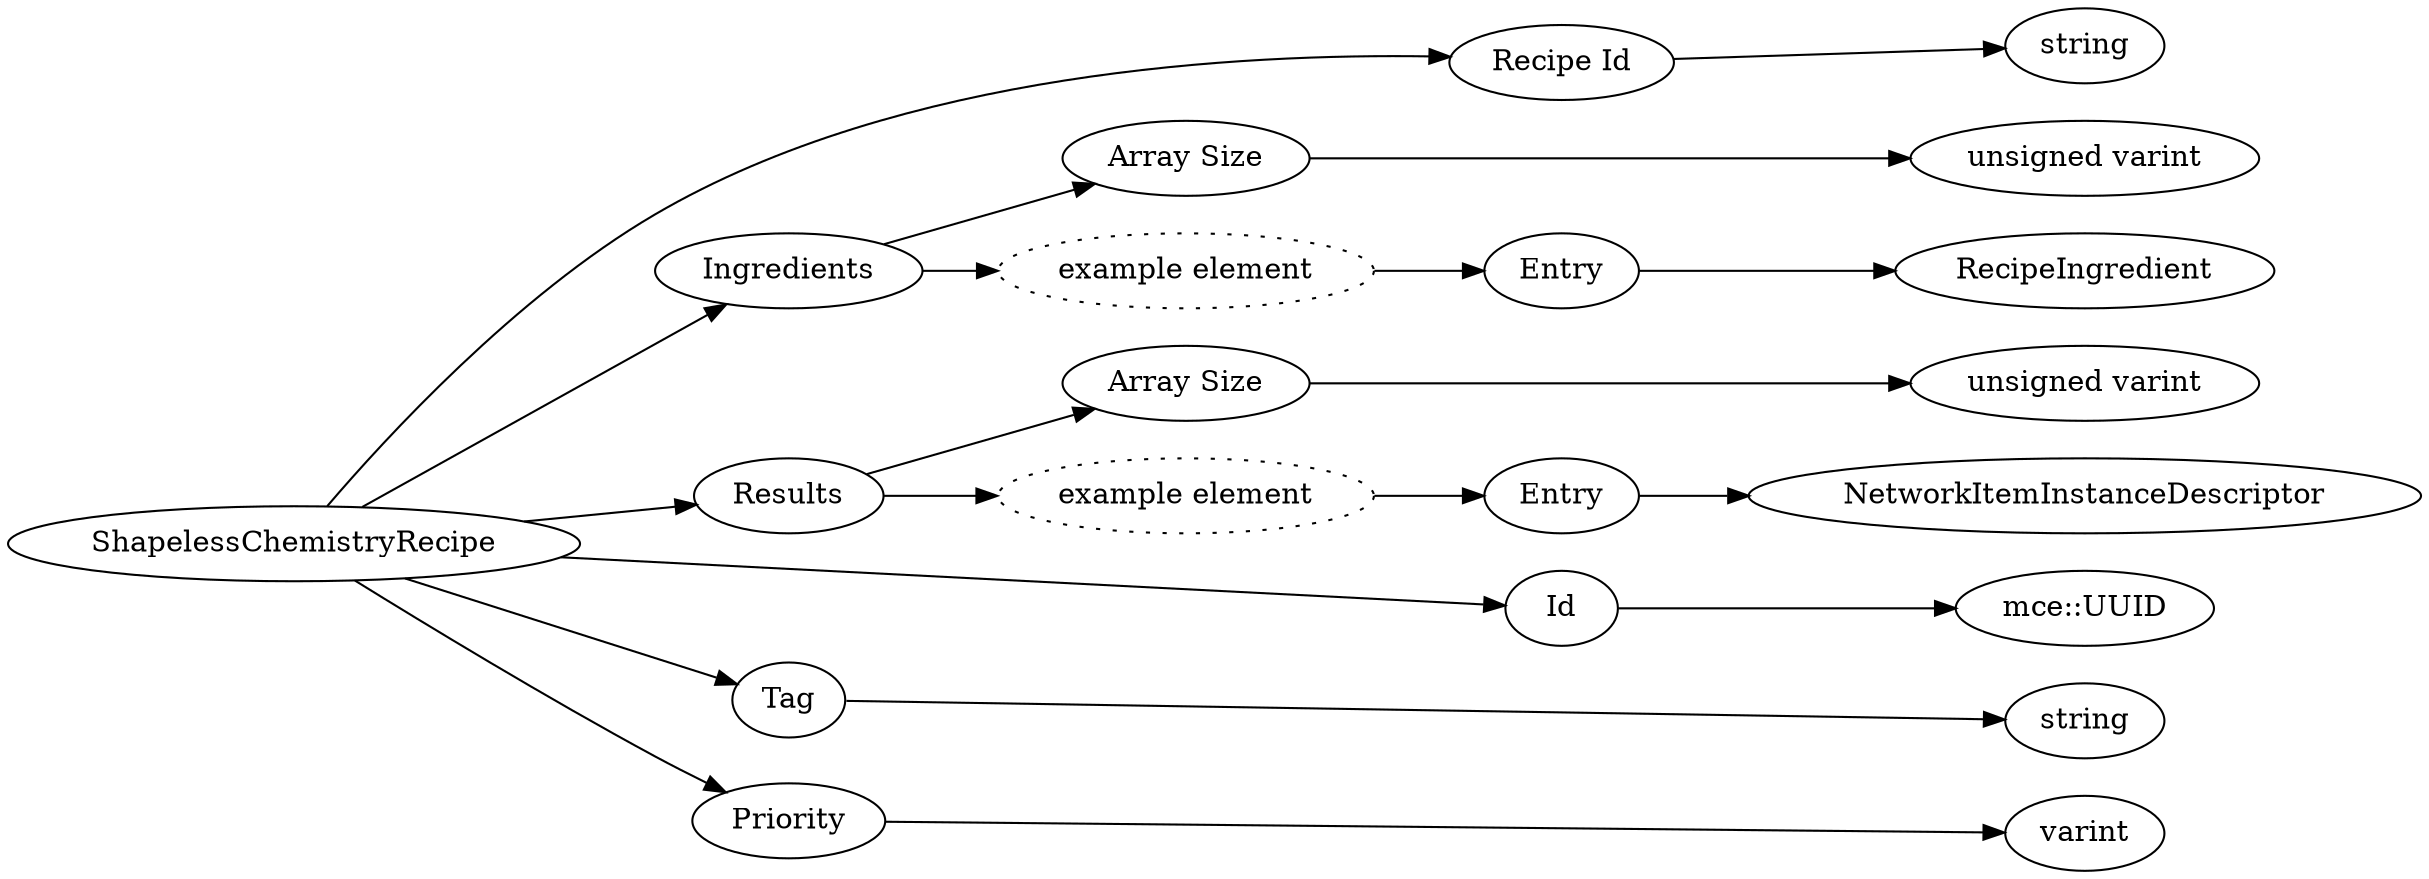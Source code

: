 digraph "ShapelessChemistryRecipe" {
rankdir = LR
6
6 -> 7
7 -> 8
6 -> 9
9 -> 10
10 -> 11
9 -> 12
12 -> 13
13 -> 14
6 -> 15
15 -> 16
16 -> 17
15 -> 18
18 -> 19
19 -> 20
6 -> 21
21 -> 22
6 -> 23
23 -> 24
6 -> 25
25 -> 26

6 [label="ShapelessChemistryRecipe",comment="name: \"ShapelessChemistryRecipe\", typeName: \"\", id: 6, branchId: 0, recurseId: -1, attributes: 0, notes: \"\""];
7 [label="Recipe Id",comment="name: \"Recipe Id\", typeName: \"\", id: 7, branchId: 0, recurseId: -1, attributes: 0, notes: \"\""];
8 [label="string",comment="name: \"string\", typeName: \"\", id: 8, branchId: 0, recurseId: -1, attributes: 512, notes: \"\""];
9 [label="Ingredients",comment="name: \"Ingredients\", typeName: \"\", id: 9, branchId: 0, recurseId: -1, attributes: 8, notes: \"\""];
10 [label="Array Size",comment="name: \"Array Size\", typeName: \"\", id: 10, branchId: 0, recurseId: -1, attributes: 0, notes: \"\""];
11 [label="unsigned varint",comment="name: \"unsigned varint\", typeName: \"\", id: 11, branchId: 0, recurseId: -1, attributes: 512, notes: \"\""];
12 [label="example element",style=dotted,comment="name: \"example element\", typeName: \"\", id: 12, branchId: 0, recurseId: -1, attributes: 16, notes: \"\""];
13 [label="Entry",comment="name: \"Entry\", typeName: \"RecipeIngredient\", id: 13, branchId: 0, recurseId: -1, attributes: 256, notes: \"\""];
14 [label="RecipeIngredient",comment="name: \"RecipeIngredient\", typeName: \"\", id: 14, branchId: 0, recurseId: -1, attributes: 512, notes: \"\""];
15 [label="Results",comment="name: \"Results\", typeName: \"\", id: 15, branchId: 0, recurseId: -1, attributes: 8, notes: \"\""];
16 [label="Array Size",comment="name: \"Array Size\", typeName: \"\", id: 16, branchId: 0, recurseId: -1, attributes: 0, notes: \"\""];
17 [label="unsigned varint",comment="name: \"unsigned varint\", typeName: \"\", id: 17, branchId: 0, recurseId: -1, attributes: 512, notes: \"\""];
18 [label="example element",style=dotted,comment="name: \"example element\", typeName: \"\", id: 18, branchId: 0, recurseId: -1, attributes: 16, notes: \"\""];
19 [label="Entry",comment="name: \"Entry\", typeName: \"NetworkItemInstanceDescriptor\", id: 19, branchId: 0, recurseId: -1, attributes: 256, notes: \"\""];
20 [label="NetworkItemInstanceDescriptor",comment="name: \"NetworkItemInstanceDescriptor\", typeName: \"\", id: 20, branchId: 0, recurseId: -1, attributes: 512, notes: \"\""];
21 [label="Id",comment="name: \"Id\", typeName: \"mce::UUID\", id: 21, branchId: 0, recurseId: -1, attributes: 256, notes: \"\""];
22 [label="mce::UUID",comment="name: \"mce::UUID\", typeName: \"\", id: 22, branchId: 0, recurseId: -1, attributes: 512, notes: \"\""];
23 [label="Tag",comment="name: \"Tag\", typeName: \"\", id: 23, branchId: 0, recurseId: -1, attributes: 0, notes: \"As string\""];
24 [label="string",comment="name: \"string\", typeName: \"\", id: 24, branchId: 0, recurseId: -1, attributes: 512, notes: \"\""];
25 [label="Priority",comment="name: \"Priority\", typeName: \"\", id: 25, branchId: 0, recurseId: -1, attributes: 0, notes: \"\""];
26 [label="varint",comment="name: \"varint\", typeName: \"\", id: 26, branchId: 0, recurseId: -1, attributes: 512, notes: \"\""];
{ rank = max;8;11;14;17;20;22;24;26}

}
